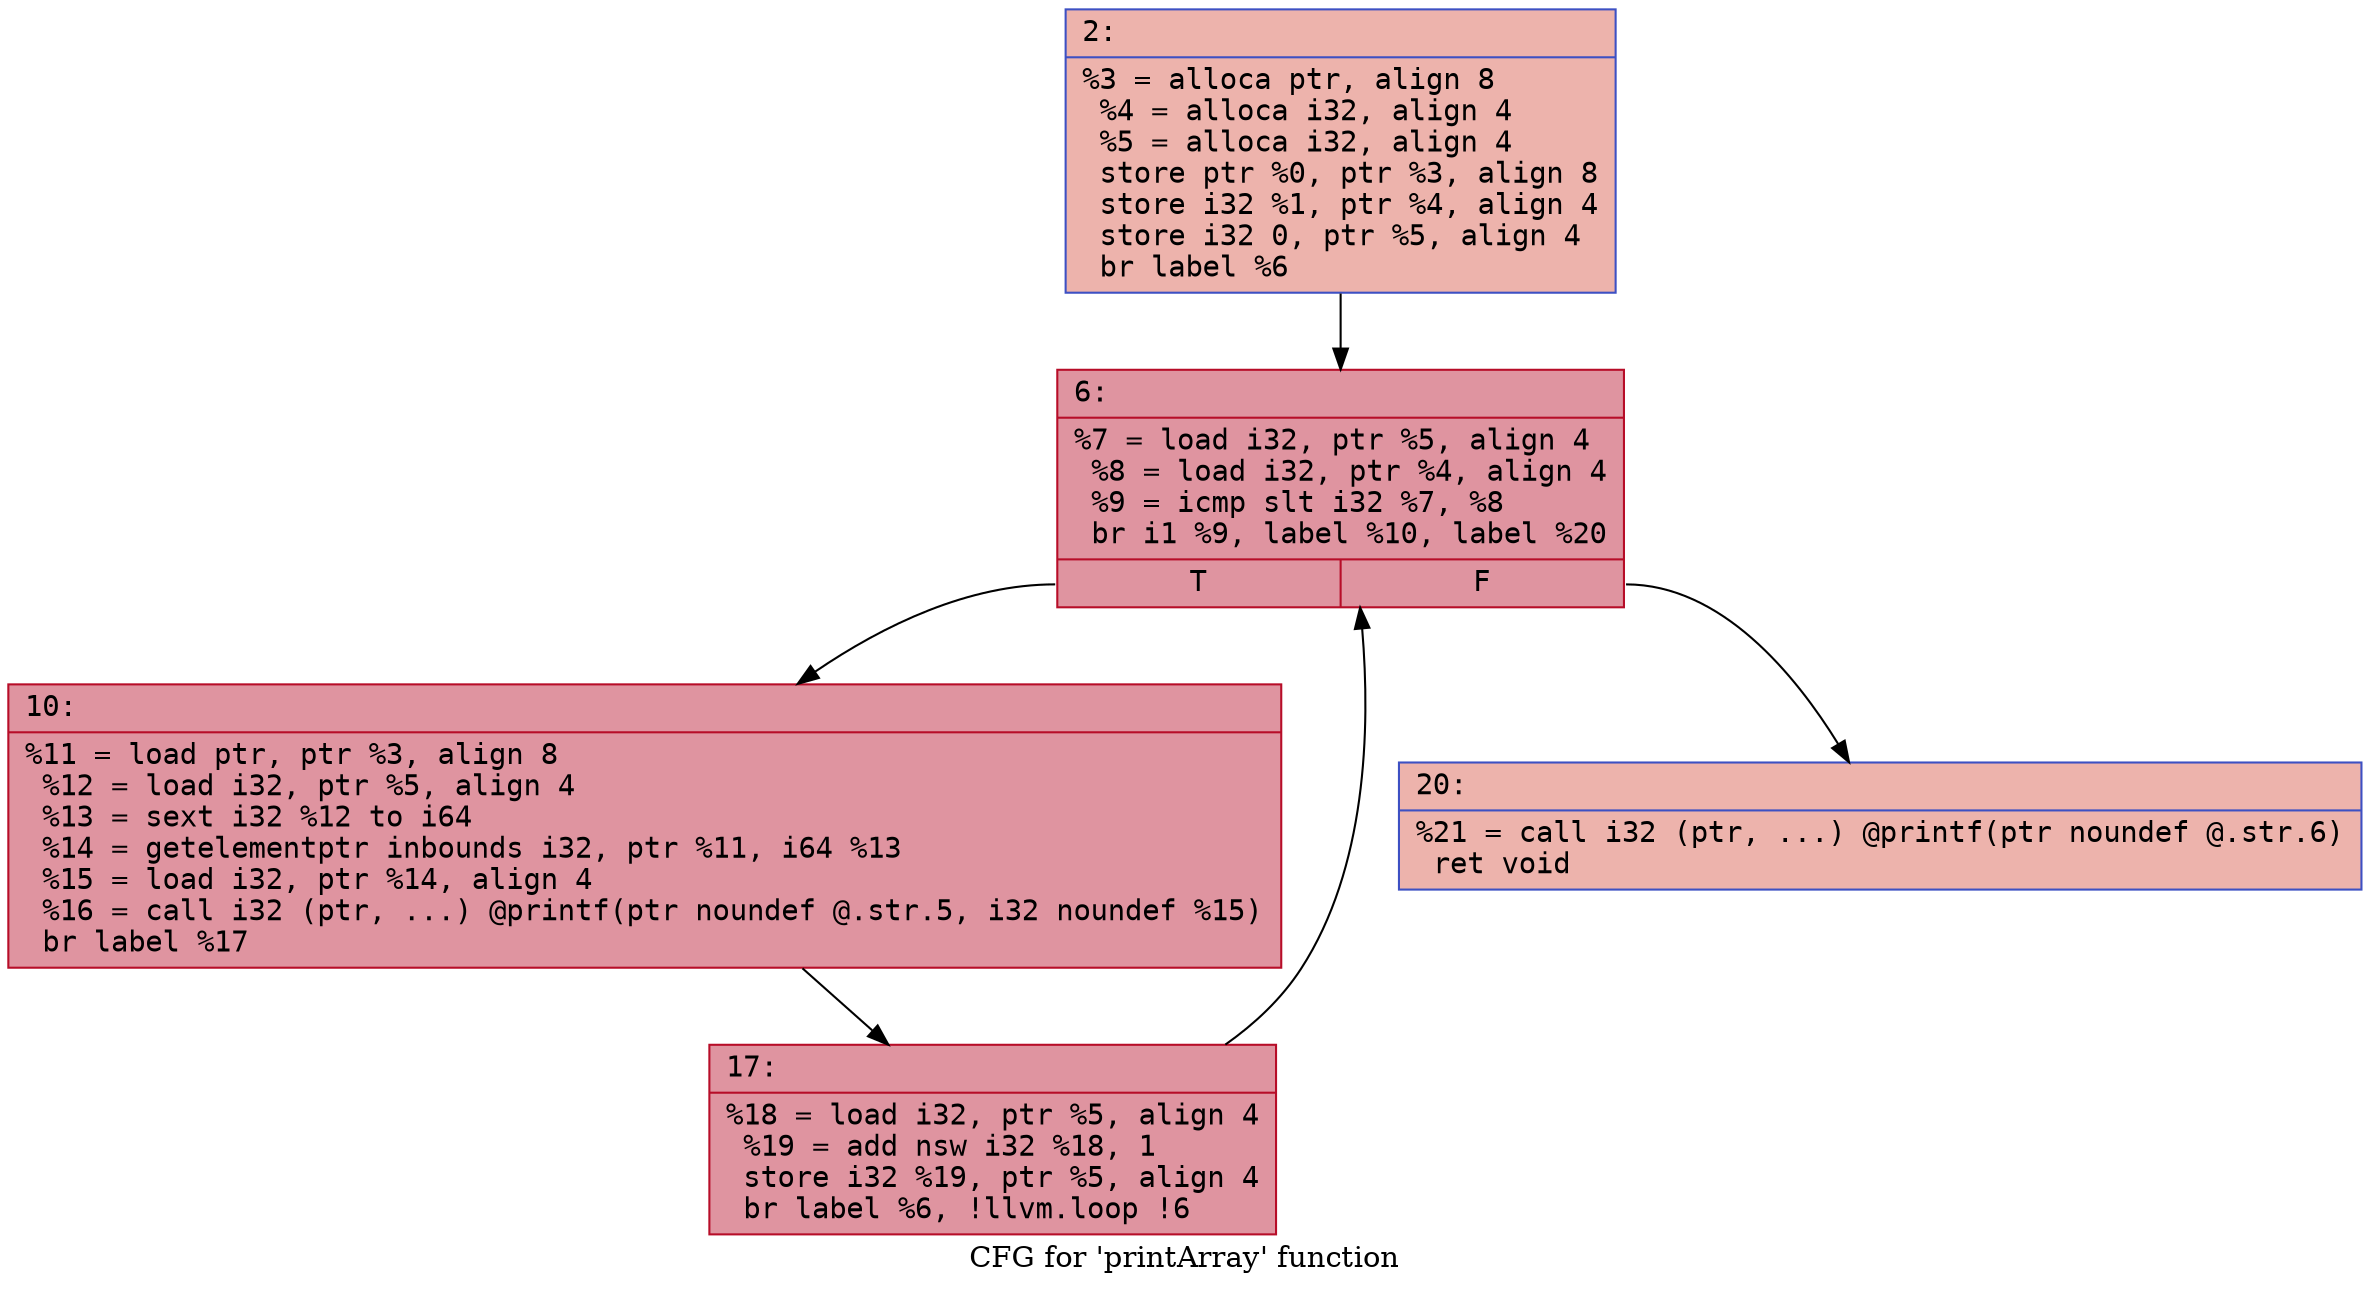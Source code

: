 digraph "CFG for 'printArray' function" {
	label="CFG for 'printArray' function";

	Node0x5be63f33e9d0 [shape=record,color="#3d50c3ff", style=filled, fillcolor="#d6524470" fontname="Courier",label="{2:\l|  %3 = alloca ptr, align 8\l  %4 = alloca i32, align 4\l  %5 = alloca i32, align 4\l  store ptr %0, ptr %3, align 8\l  store i32 %1, ptr %4, align 4\l  store i32 0, ptr %5, align 4\l  br label %6\l}"];
	Node0x5be63f33e9d0 -> Node0x5be63f33ec40[tooltip="2 -> 6\nProbability 100.00%" ];
	Node0x5be63f33ec40 [shape=record,color="#b70d28ff", style=filled, fillcolor="#b70d2870" fontname="Courier",label="{6:\l|  %7 = load i32, ptr %5, align 4\l  %8 = load i32, ptr %4, align 4\l  %9 = icmp slt i32 %7, %8\l  br i1 %9, label %10, label %20\l|{<s0>T|<s1>F}}"];
	Node0x5be63f33ec40:s0 -> Node0x5be63f33ee00[tooltip="6 -> 10\nProbability 96.88%" ];
	Node0x5be63f33ec40:s1 -> Node0x5be63f33ee50[tooltip="6 -> 20\nProbability 3.12%" ];
	Node0x5be63f33ee00 [shape=record,color="#b70d28ff", style=filled, fillcolor="#b70d2870" fontname="Courier",label="{10:\l|  %11 = load ptr, ptr %3, align 8\l  %12 = load i32, ptr %5, align 4\l  %13 = sext i32 %12 to i64\l  %14 = getelementptr inbounds i32, ptr %11, i64 %13\l  %15 = load i32, ptr %14, align 4\l  %16 = call i32 (ptr, ...) @printf(ptr noundef @.str.5, i32 noundef %15)\l  br label %17\l}"];
	Node0x5be63f33ee00 -> Node0x5be63f33f330[tooltip="10 -> 17\nProbability 100.00%" ];
	Node0x5be63f33f330 [shape=record,color="#b70d28ff", style=filled, fillcolor="#b70d2870" fontname="Courier",label="{17:\l|  %18 = load i32, ptr %5, align 4\l  %19 = add nsw i32 %18, 1\l  store i32 %19, ptr %5, align 4\l  br label %6, !llvm.loop !6\l}"];
	Node0x5be63f33f330 -> Node0x5be63f33ec40[tooltip="17 -> 6\nProbability 100.00%" ];
	Node0x5be63f33ee50 [shape=record,color="#3d50c3ff", style=filled, fillcolor="#d6524470" fontname="Courier",label="{20:\l|  %21 = call i32 (ptr, ...) @printf(ptr noundef @.str.6)\l  ret void\l}"];
}
